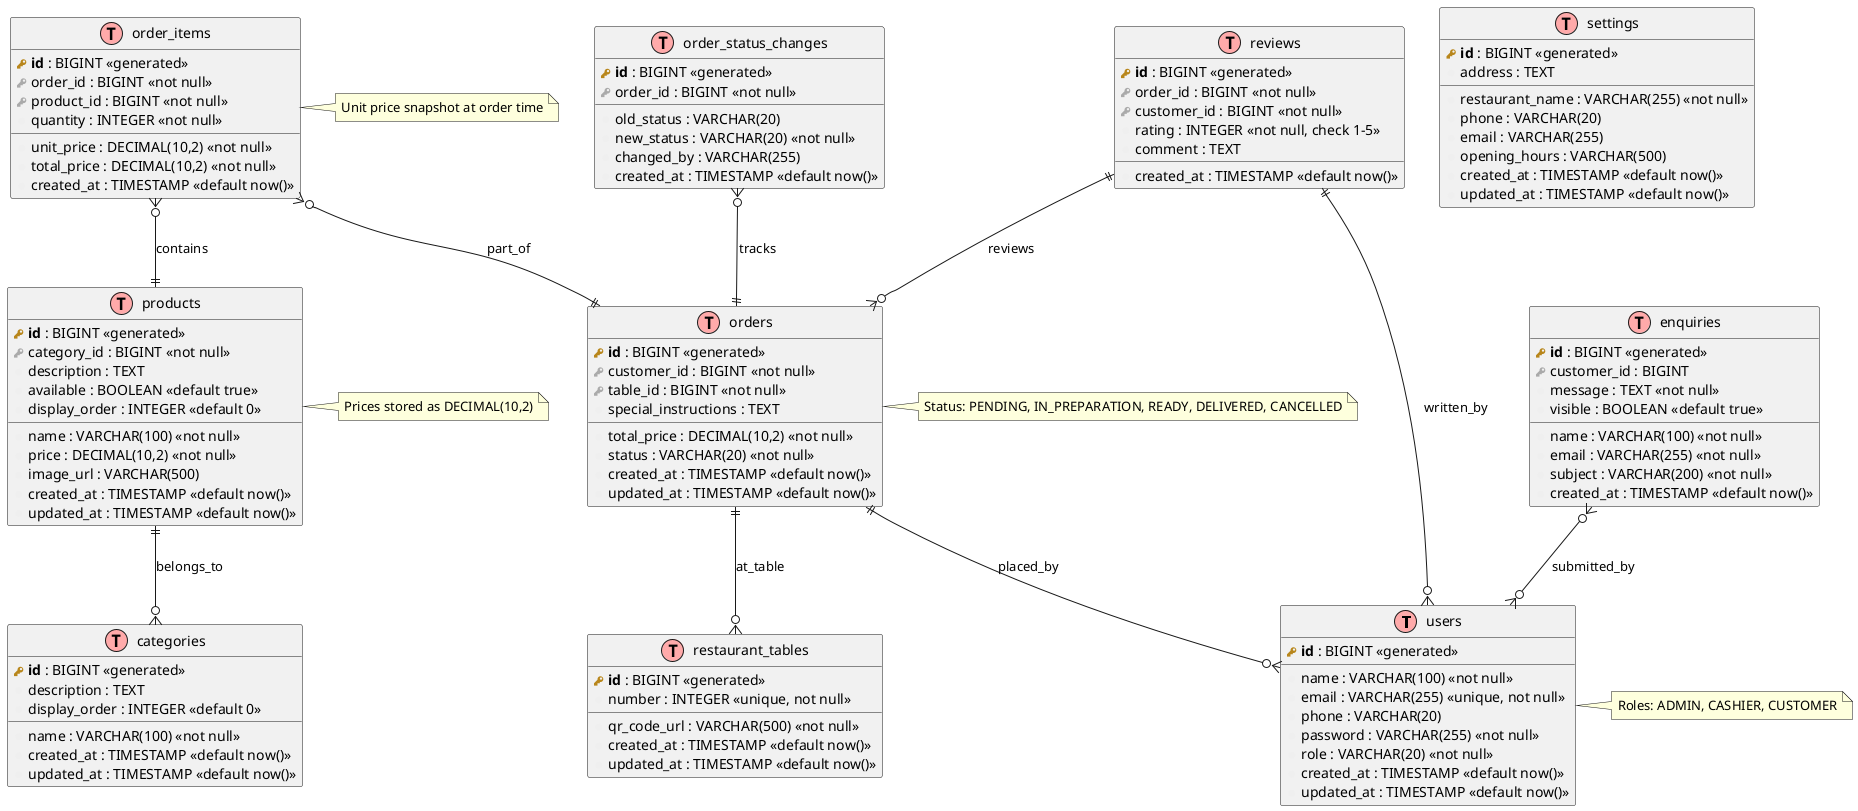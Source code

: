 @startuml QR_Code_Ordering_Locator_ER_Diagram

!define PRIMARY_KEY(x) <b><color:#b8861b><&key></color> x</b>
!define FOREIGN_KEY(x) <color:#aaaaaa><&key></color> x
!define COLUMN(x) <color:#efefef><&media-record></color> x
!define TABLE(x) entity x << (T, #FFAAAA) >>

TABLE(users) {
  PRIMARY_KEY(id) : BIGINT <<generated>>
  COLUMN(name) : VARCHAR(100) <<not null>>
  COLUMN(email) : VARCHAR(255) <<unique, not null>>
  COLUMN(phone) : VARCHAR(20)
  COLUMN(password) : VARCHAR(255) <<not null>>
  COLUMN(role) : VARCHAR(20) <<not null>>
  COLUMN(created_at) : TIMESTAMP <<default now()>>
  COLUMN(updated_at) : TIMESTAMP <<default now()>>
}

TABLE(settings) {
  PRIMARY_KEY(id) : BIGINT <<generated>>
  COLUMN(restaurant_name) : VARCHAR(255) <<not null>>
  COLUMN(address) : TEXT
  COLUMN(phone) : VARCHAR(20)
  COLUMN(email) : VARCHAR(255)
  COLUMN(opening_hours) : VARCHAR(500)
  COLUMN(created_at) : TIMESTAMP <<default now()>>
  COLUMN(updated_at) : TIMESTAMP <<default now()>>
}

TABLE(restaurant_tables) {
  PRIMARY_KEY(id) : BIGINT <<generated>>
  COLUMN(number) : INTEGER <<unique, not null>>
  COLUMN(qr_code_url) : VARCHAR(500) <<not null>>
  COLUMN(created_at) : TIMESTAMP <<default now()>>
  COLUMN(updated_at) : TIMESTAMP <<default now()>>
}

TABLE(categories) {
  PRIMARY_KEY(id) : BIGINT <<generated>>
  COLUMN(name) : VARCHAR(100) <<not null>>
  COLUMN(description) : TEXT
  COLUMN(display_order) : INTEGER <<default 0>>
  COLUMN(created_at) : TIMESTAMP <<default now()>>
  COLUMN(updated_at) : TIMESTAMP <<default now()>>
}

TABLE(products) {
  PRIMARY_KEY(id) : BIGINT <<generated>>
  FOREIGN_KEY(category_id) : BIGINT <<not null>>
  COLUMN(name) : VARCHAR(100) <<not null>>
  COLUMN(description) : TEXT
  COLUMN(price) : DECIMAL(10,2) <<not null>>
  COLUMN(image_url) : VARCHAR(500)
  COLUMN(available) : BOOLEAN <<default true>>
  COLUMN(display_order) : INTEGER <<default 0>>
  COLUMN(created_at) : TIMESTAMP <<default now()>>
  COLUMN(updated_at) : TIMESTAMP <<default now()>>
}

TABLE(orders) {
  PRIMARY_KEY(id) : BIGINT <<generated>>
  FOREIGN_KEY(customer_id) : BIGINT <<not null>>
  FOREIGN_KEY(table_id) : BIGINT <<not null>>
  COLUMN(total_price) : DECIMAL(10,2) <<not null>>
  COLUMN(status) : VARCHAR(20) <<not null>>
  COLUMN(special_instructions) : TEXT
  COLUMN(created_at) : TIMESTAMP <<default now()>>
  COLUMN(updated_at) : TIMESTAMP <<default now()>>
}

TABLE(order_items) {
  PRIMARY_KEY(id) : BIGINT <<generated>>
  FOREIGN_KEY(order_id) : BIGINT <<not null>>
  FOREIGN_KEY(product_id) : BIGINT <<not null>>
  COLUMN(quantity) : INTEGER <<not null>>
  COLUMN(unit_price) : DECIMAL(10,2) <<not null>>
  COLUMN(total_price) : DECIMAL(10,2) <<not null>>
  COLUMN(created_at) : TIMESTAMP <<default now()>>
}

TABLE(order_status_changes) {
  PRIMARY_KEY(id) : BIGINT <<generated>>
  FOREIGN_KEY(order_id) : BIGINT <<not null>>
  COLUMN(old_status) : VARCHAR(20)
  COLUMN(new_status) : VARCHAR(20) <<not null>>
  COLUMN(changed_by) : VARCHAR(255)
  COLUMN(created_at) : TIMESTAMP <<default now()>>
}

TABLE(reviews) {
  PRIMARY_KEY(id) : BIGINT <<generated>>
  FOREIGN_KEY(order_id) : BIGINT <<not null>>
  FOREIGN_KEY(customer_id) : BIGINT <<not null>>
  COLUMN(rating) : INTEGER <<not null, check 1-5>>
  COLUMN(comment) : TEXT
  COLUMN(created_at) : TIMESTAMP <<default now()>>
}

TABLE(enquiries) {
  PRIMARY_KEY(id) : BIGINT <<generated>>
  FOREIGN_KEY(customer_id) : BIGINT
  COLUMN(name) : VARCHAR(100) <<not null>>
  COLUMN(email) : VARCHAR(255) <<not null>>
  COLUMN(subject) : VARCHAR(200) <<not null>>
  COLUMN(message) : TEXT <<not null>>
  COLUMN(visible) : BOOLEAN <<default true>>
  COLUMN(created_at) : TIMESTAMP <<default now()>>
}

' Relationships
products ||--o{ categories : belongs_to
orders ||--o{ users : placed_by
orders ||--o{ restaurant_tables : at_table
order_items }o--|| orders : part_of
order_items }o--|| products : contains
order_status_changes }o--|| orders : tracks
reviews ||--o{ orders : reviews
reviews ||--o{ users : written_by
enquiries }o--o{ users : submitted_by

' Notes
note right of users : Roles: ADMIN, CASHIER, CUSTOMER
note right of orders : Status: PENDING, IN_PREPARATION, READY, DELIVERED, CANCELLED
note right of products : Prices stored as DECIMAL(10,2)
note right of order_items : Unit price snapshot at order time

@enduml